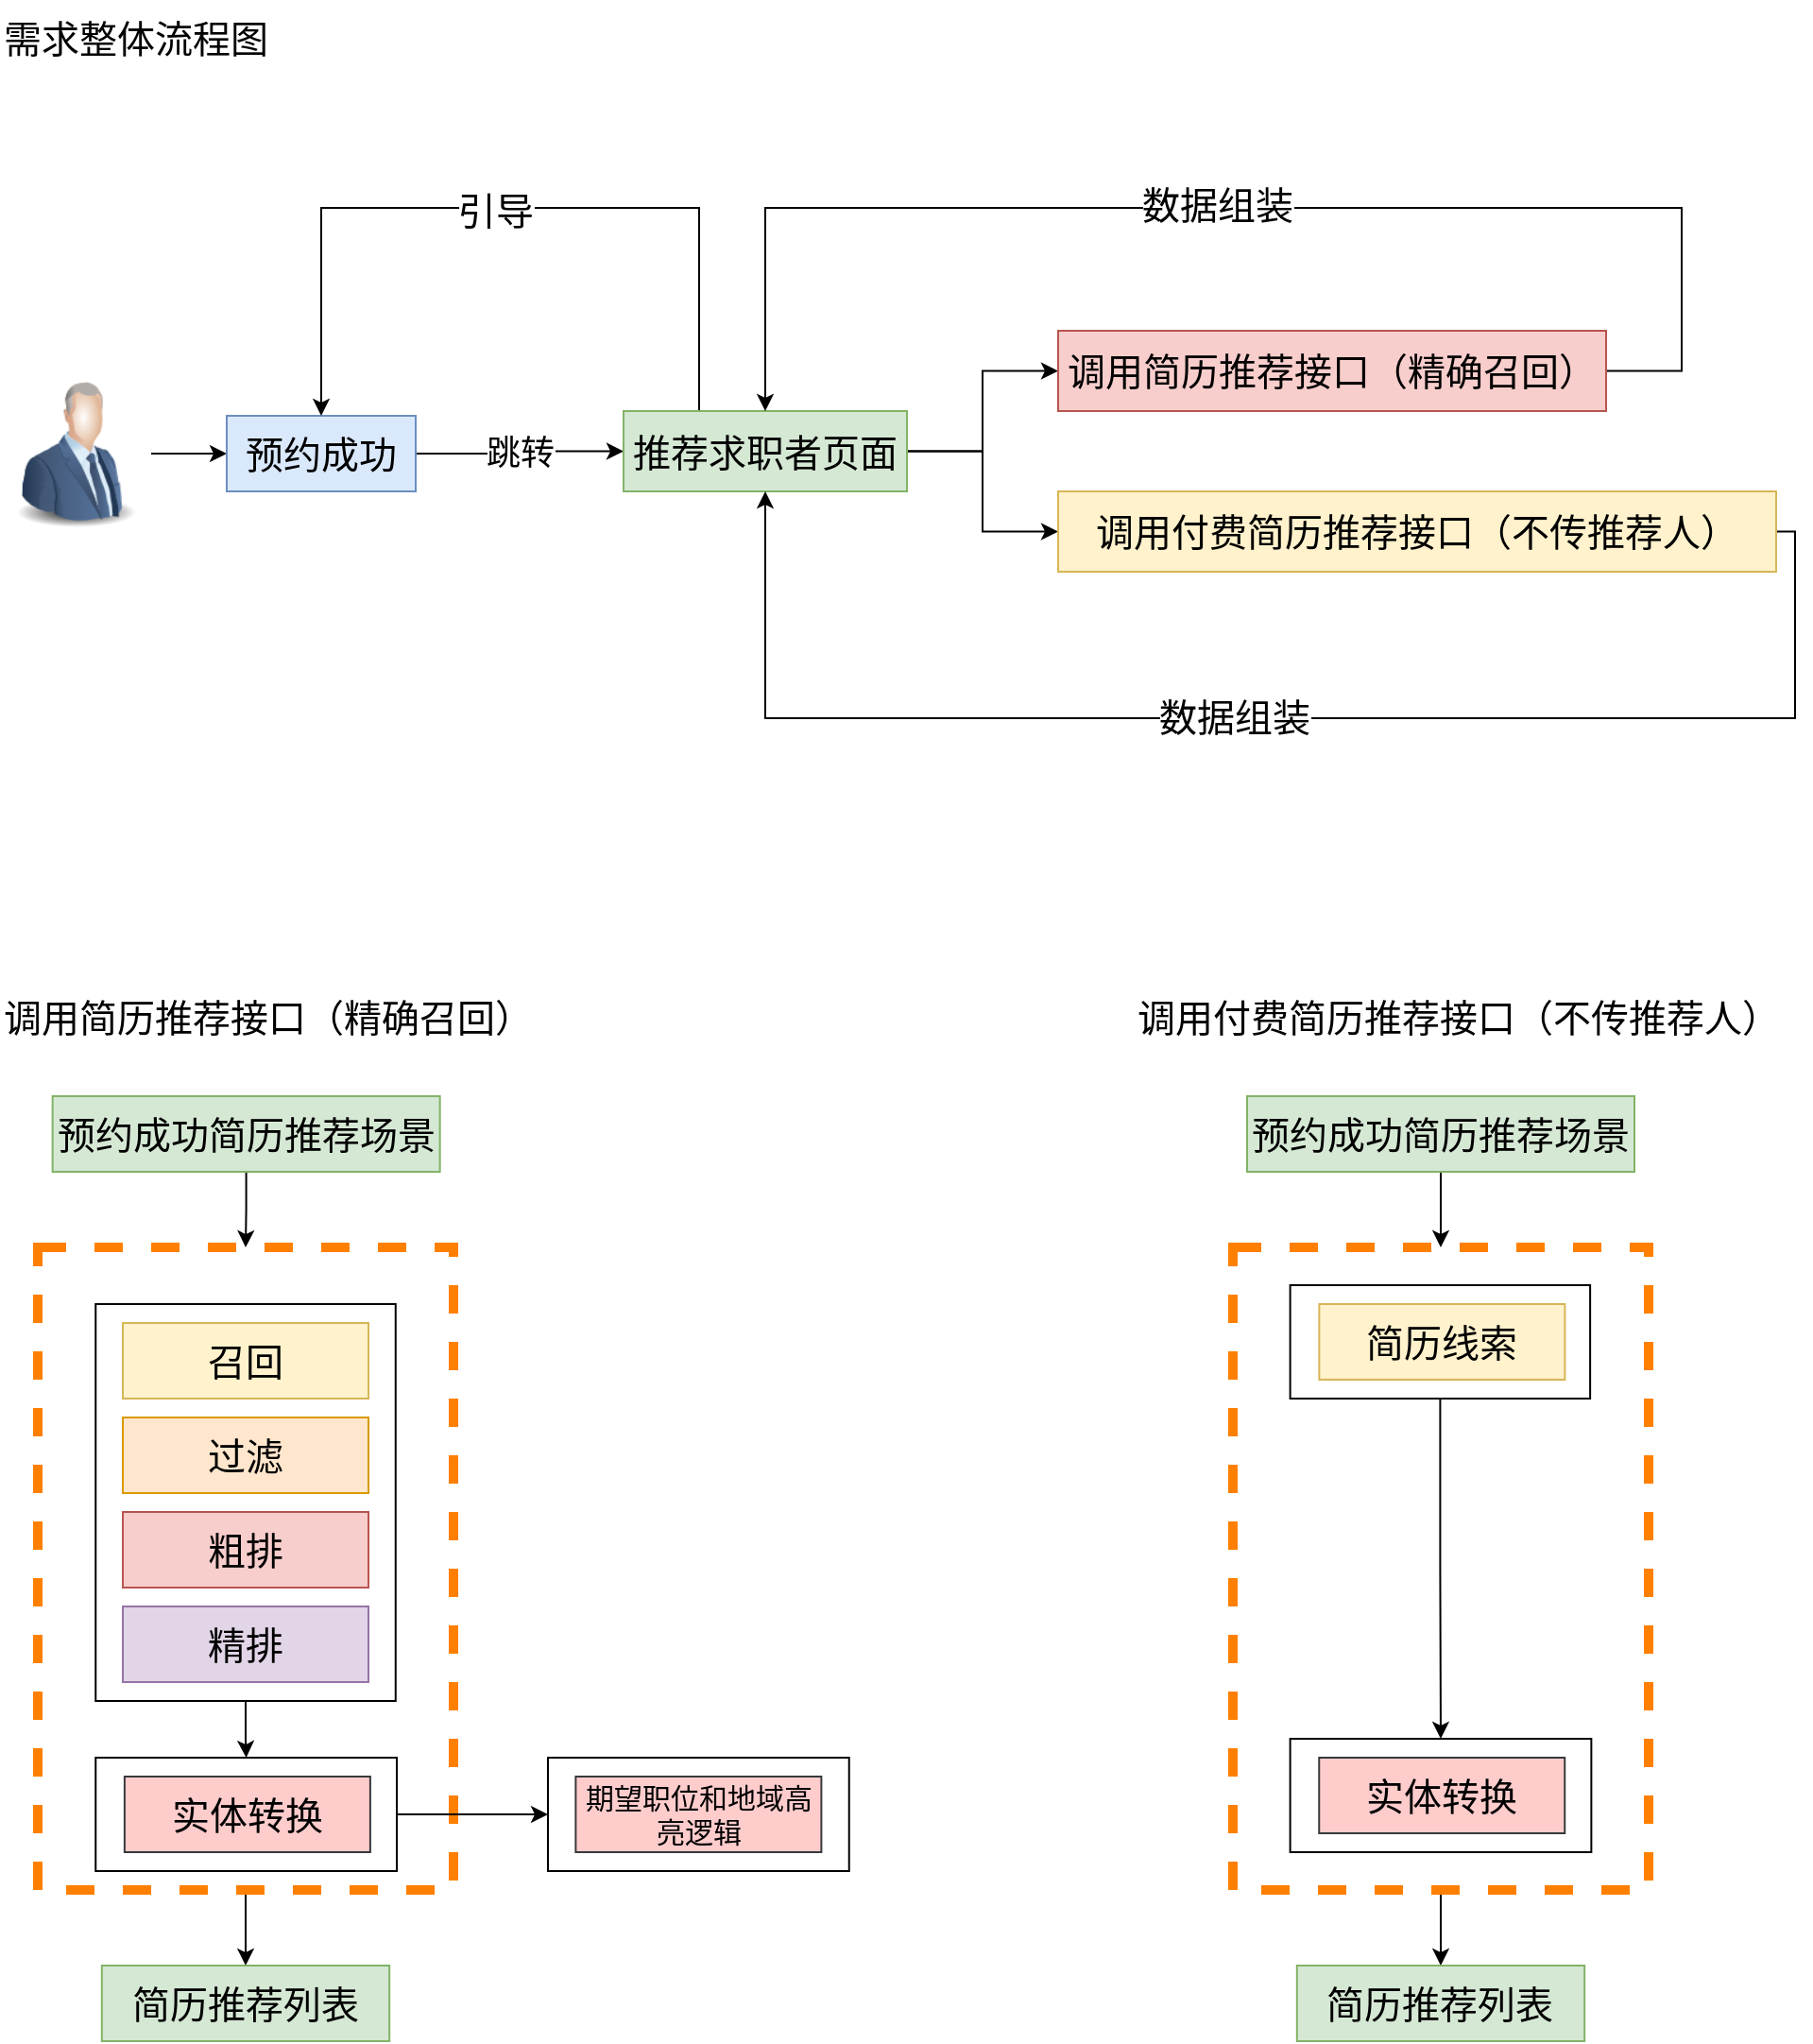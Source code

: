 <mxfile version="24.2.1" type="github">
  <diagram name="第 1 页" id="kUkytzxFKHXI6aaRq8Xd">
    <mxGraphModel dx="1647" dy="1083" grid="1" gridSize="10" guides="1" tooltips="1" connect="1" arrows="1" fold="1" page="0" pageScale="1" pageWidth="827" pageHeight="1169" math="0" shadow="0">
      <root>
        <mxCell id="0" />
        <mxCell id="1" parent="0" />
        <mxCell id="OI-L_ZJMBE-tHtLO6cfq-5" value="" style="edgeStyle=orthogonalEdgeStyle;rounded=0;orthogonalLoop=1;jettySize=auto;html=1;" edge="1" parent="1" source="OI-L_ZJMBE-tHtLO6cfq-1" target="OI-L_ZJMBE-tHtLO6cfq-4">
          <mxGeometry relative="1" as="geometry" />
        </mxCell>
        <mxCell id="OI-L_ZJMBE-tHtLO6cfq-1" value="" style="image;html=1;image=img/lib/clip_art/people/Suit_Man_Blue_128x128.png" vertex="1" parent="1">
          <mxGeometry x="-400" y="-120" width="80" height="80" as="geometry" />
        </mxCell>
        <mxCell id="OI-L_ZJMBE-tHtLO6cfq-7" value="跳转" style="edgeStyle=orthogonalEdgeStyle;rounded=0;orthogonalLoop=1;jettySize=auto;html=1;fontSize=18;" edge="1" parent="1" source="OI-L_ZJMBE-tHtLO6cfq-4" target="OI-L_ZJMBE-tHtLO6cfq-6">
          <mxGeometry relative="1" as="geometry" />
        </mxCell>
        <mxCell id="OI-L_ZJMBE-tHtLO6cfq-4" value="预约成功" style="whiteSpace=wrap;html=1;verticalAlign=middle;labelBackgroundColor=none;align=center;fontSize=20;fillColor=#dae8fc;strokeColor=#6c8ebf;" vertex="1" parent="1">
          <mxGeometry x="-280" y="-100" width="100" height="40" as="geometry" />
        </mxCell>
        <mxCell id="OI-L_ZJMBE-tHtLO6cfq-10" style="edgeStyle=orthogonalEdgeStyle;rounded=0;orthogonalLoop=1;jettySize=auto;html=1;entryX=0;entryY=0.5;entryDx=0;entryDy=0;" edge="1" parent="1" source="OI-L_ZJMBE-tHtLO6cfq-6" target="OI-L_ZJMBE-tHtLO6cfq-8">
          <mxGeometry relative="1" as="geometry" />
        </mxCell>
        <mxCell id="OI-L_ZJMBE-tHtLO6cfq-12" style="edgeStyle=orthogonalEdgeStyle;rounded=0;orthogonalLoop=1;jettySize=auto;html=1;entryX=0;entryY=0.5;entryDx=0;entryDy=0;" edge="1" parent="1" source="OI-L_ZJMBE-tHtLO6cfq-6" target="OI-L_ZJMBE-tHtLO6cfq-11">
          <mxGeometry relative="1" as="geometry" />
        </mxCell>
        <mxCell id="OI-L_ZJMBE-tHtLO6cfq-15" style="edgeStyle=orthogonalEdgeStyle;rounded=0;orthogonalLoop=1;jettySize=auto;html=1;entryX=0.5;entryY=0;entryDx=0;entryDy=0;" edge="1" parent="1" source="OI-L_ZJMBE-tHtLO6cfq-6" target="OI-L_ZJMBE-tHtLO6cfq-4">
          <mxGeometry relative="1" as="geometry">
            <Array as="points">
              <mxPoint x="-30" y="-210" />
              <mxPoint x="-230" y="-210" />
            </Array>
          </mxGeometry>
        </mxCell>
        <mxCell id="OI-L_ZJMBE-tHtLO6cfq-18" value="引导" style="edgeLabel;html=1;align=center;verticalAlign=middle;resizable=0;points=[];fontSize=20;" vertex="1" connectable="0" parent="OI-L_ZJMBE-tHtLO6cfq-15">
          <mxGeometry x="0.032" y="1" relative="1" as="geometry">
            <mxPoint as="offset" />
          </mxGeometry>
        </mxCell>
        <mxCell id="OI-L_ZJMBE-tHtLO6cfq-6" value="推荐求职者页面" style="whiteSpace=wrap;html=1;verticalAlign=middle;labelBackgroundColor=none;align=center;fontSize=20;fillColor=#d5e8d4;strokeColor=#82b366;" vertex="1" parent="1">
          <mxGeometry x="-70" y="-102.5" width="150" height="42.5" as="geometry" />
        </mxCell>
        <mxCell id="OI-L_ZJMBE-tHtLO6cfq-13" style="edgeStyle=orthogonalEdgeStyle;rounded=0;orthogonalLoop=1;jettySize=auto;html=1;entryX=0.5;entryY=0;entryDx=0;entryDy=0;" edge="1" parent="1" source="OI-L_ZJMBE-tHtLO6cfq-8" target="OI-L_ZJMBE-tHtLO6cfq-6">
          <mxGeometry relative="1" as="geometry">
            <Array as="points">
              <mxPoint x="490" y="-124" />
              <mxPoint x="490" y="-210" />
              <mxPoint x="5" y="-210" />
            </Array>
          </mxGeometry>
        </mxCell>
        <mxCell id="OI-L_ZJMBE-tHtLO6cfq-16" value="数据组装" style="edgeLabel;html=1;align=center;verticalAlign=middle;resizable=0;points=[];fontSize=20;" vertex="1" connectable="0" parent="OI-L_ZJMBE-tHtLO6cfq-13">
          <mxGeometry x="0.036" y="-2" relative="1" as="geometry">
            <mxPoint as="offset" />
          </mxGeometry>
        </mxCell>
        <mxCell id="OI-L_ZJMBE-tHtLO6cfq-8" value="调用简历推荐接口（精确召回）" style="whiteSpace=wrap;html=1;verticalAlign=middle;labelBackgroundColor=none;align=center;fontSize=20;fillColor=#f8cecc;strokeColor=#b85450;" vertex="1" parent="1">
          <mxGeometry x="160" y="-145" width="290" height="42.5" as="geometry" />
        </mxCell>
        <mxCell id="OI-L_ZJMBE-tHtLO6cfq-14" style="edgeStyle=orthogonalEdgeStyle;rounded=0;orthogonalLoop=1;jettySize=auto;html=1;entryX=0.5;entryY=1;entryDx=0;entryDy=0;" edge="1" parent="1" source="OI-L_ZJMBE-tHtLO6cfq-11" target="OI-L_ZJMBE-tHtLO6cfq-6">
          <mxGeometry relative="1" as="geometry">
            <Array as="points">
              <mxPoint x="550" y="-39" />
              <mxPoint x="550" y="60" />
              <mxPoint x="5" y="60" />
            </Array>
          </mxGeometry>
        </mxCell>
        <mxCell id="OI-L_ZJMBE-tHtLO6cfq-17" value="数据组装" style="edgeLabel;html=1;align=center;verticalAlign=middle;resizable=0;points=[];fontSize=20;" vertex="1" connectable="0" parent="OI-L_ZJMBE-tHtLO6cfq-14">
          <mxGeometry x="0.049" y="-1" relative="1" as="geometry">
            <mxPoint as="offset" />
          </mxGeometry>
        </mxCell>
        <mxCell id="OI-L_ZJMBE-tHtLO6cfq-11" value="调用付费简历推荐接口（不传推荐人）" style="whiteSpace=wrap;html=1;verticalAlign=middle;labelBackgroundColor=none;align=center;fontSize=20;fillColor=#fff2cc;strokeColor=#d6b656;" vertex="1" parent="1">
          <mxGeometry x="160" y="-60" width="380" height="42.5" as="geometry" />
        </mxCell>
        <mxCell id="OI-L_ZJMBE-tHtLO6cfq-21" value="需求整体流程图" style="text;html=1;align=left;verticalAlign=middle;resizable=0;points=[];autosize=1;strokeColor=none;fillColor=none;fontSize=20;" vertex="1" parent="1">
          <mxGeometry x="-400" y="-320" width="160" height="40" as="geometry" />
        </mxCell>
        <mxCell id="OI-L_ZJMBE-tHtLO6cfq-22" value="&lt;span style=&quot;color: rgb(0, 0, 0); font-family: Helvetica; font-size: 20px; font-style: normal; font-variant-ligatures: normal; font-variant-caps: normal; font-weight: 400; letter-spacing: normal; orphans: 2; text-align: center; text-indent: 0px; text-transform: none; widows: 2; word-spacing: 0px; -webkit-text-stroke-width: 0px; white-space: normal; background-color: rgb(255, 255, 255); text-decoration-thickness: initial; text-decoration-style: initial; text-decoration-color: initial; display: inline !important; float: none;&quot;&gt;调用简历推荐接口（精确召回）&lt;/span&gt;" style="text;whiteSpace=wrap;html=1;" vertex="1" parent="1">
          <mxGeometry x="-400" y="200" width="310" height="40" as="geometry" />
        </mxCell>
        <mxCell id="OI-L_ZJMBE-tHtLO6cfq-23" value="&lt;span style=&quot;color: rgb(0, 0, 0); font-family: Helvetica; font-size: 20px; font-style: normal; font-variant-ligatures: normal; font-variant-caps: normal; font-weight: 400; letter-spacing: normal; orphans: 2; text-align: center; text-indent: 0px; text-transform: none; widows: 2; word-spacing: 0px; -webkit-text-stroke-width: 0px; white-space: normal; background-color: rgb(255, 255, 255); text-decoration-thickness: initial; text-decoration-style: initial; text-decoration-color: initial; display: inline !important; float: none;&quot;&gt;调用付费简历推荐接口（不传推荐人）&lt;/span&gt;" style="text;whiteSpace=wrap;html=1;" vertex="1" parent="1">
          <mxGeometry x="200" y="200" width="350" height="40" as="geometry" />
        </mxCell>
        <mxCell id="OI-L_ZJMBE-tHtLO6cfq-49" style="edgeStyle=orthogonalEdgeStyle;rounded=0;orthogonalLoop=1;jettySize=auto;html=1;entryX=0.5;entryY=0;entryDx=0;entryDy=0;" edge="1" parent="1" source="OI-L_ZJMBE-tHtLO6cfq-24" target="OI-L_ZJMBE-tHtLO6cfq-48">
          <mxGeometry relative="1" as="geometry" />
        </mxCell>
        <mxCell id="OI-L_ZJMBE-tHtLO6cfq-24" value="" style="rounded=0;whiteSpace=wrap;html=1;fontSize=20;dashed=1;strokeWidth=5;strokeColor=#FF8000;" vertex="1" parent="1">
          <mxGeometry x="-380" y="340" width="220" height="340" as="geometry" />
        </mxCell>
        <mxCell id="OI-L_ZJMBE-tHtLO6cfq-45" style="edgeStyle=orthogonalEdgeStyle;rounded=0;orthogonalLoop=1;jettySize=auto;html=1;entryX=0.5;entryY=0;entryDx=0;entryDy=0;" edge="1" parent="1" source="OI-L_ZJMBE-tHtLO6cfq-27" target="OI-L_ZJMBE-tHtLO6cfq-38">
          <mxGeometry relative="1" as="geometry" />
        </mxCell>
        <mxCell id="OI-L_ZJMBE-tHtLO6cfq-27" value="" style="rounded=0;whiteSpace=wrap;html=1;fontSize=20;" vertex="1" parent="1">
          <mxGeometry x="-349.37" y="370" width="158.75" height="210" as="geometry" />
        </mxCell>
        <mxCell id="OI-L_ZJMBE-tHtLO6cfq-28" value="召回" style="rounded=0;whiteSpace=wrap;html=1;fontSize=20;fillColor=#fff2cc;strokeColor=#d6b656;" vertex="1" parent="1">
          <mxGeometry x="-334.99" y="380" width="130" height="40" as="geometry" />
        </mxCell>
        <mxCell id="OI-L_ZJMBE-tHtLO6cfq-29" value="过滤" style="rounded=0;whiteSpace=wrap;html=1;fontSize=20;fillColor=#ffe6cc;strokeColor=#d79b00;" vertex="1" parent="1">
          <mxGeometry x="-334.99" y="430" width="130" height="40" as="geometry" />
        </mxCell>
        <mxCell id="OI-L_ZJMBE-tHtLO6cfq-30" value="粗排" style="rounded=0;whiteSpace=wrap;html=1;fontSize=20;fillColor=#f8cecc;strokeColor=#b85450;" vertex="1" parent="1">
          <mxGeometry x="-334.99" y="480" width="130" height="40" as="geometry" />
        </mxCell>
        <mxCell id="OI-L_ZJMBE-tHtLO6cfq-31" value="精排" style="rounded=0;whiteSpace=wrap;html=1;fontSize=20;fillColor=#e1d5e7;strokeColor=#9673a6;" vertex="1" parent="1">
          <mxGeometry x="-335" y="530" width="130" height="40" as="geometry" />
        </mxCell>
        <mxCell id="OI-L_ZJMBE-tHtLO6cfq-65" value="" style="edgeStyle=orthogonalEdgeStyle;rounded=0;orthogonalLoop=1;jettySize=auto;html=1;" edge="1" parent="1" source="OI-L_ZJMBE-tHtLO6cfq-38" target="OI-L_ZJMBE-tHtLO6cfq-64">
          <mxGeometry relative="1" as="geometry" />
        </mxCell>
        <mxCell id="OI-L_ZJMBE-tHtLO6cfq-38" value="" style="rounded=0;whiteSpace=wrap;html=1;fontSize=20;" vertex="1" parent="1">
          <mxGeometry x="-349.37" y="610" width="159.37" height="60" as="geometry" />
        </mxCell>
        <mxCell id="OI-L_ZJMBE-tHtLO6cfq-39" value="实体转换" style="rounded=0;whiteSpace=wrap;html=1;fontSize=20;fillColor=#ffcccc;strokeColor=#36393d;" vertex="1" parent="1">
          <mxGeometry x="-334.06" y="620" width="130" height="40" as="geometry" />
        </mxCell>
        <mxCell id="OI-L_ZJMBE-tHtLO6cfq-47" style="edgeStyle=orthogonalEdgeStyle;rounded=0;orthogonalLoop=1;jettySize=auto;html=1;" edge="1" parent="1" source="OI-L_ZJMBE-tHtLO6cfq-46" target="OI-L_ZJMBE-tHtLO6cfq-24">
          <mxGeometry relative="1" as="geometry" />
        </mxCell>
        <mxCell id="OI-L_ZJMBE-tHtLO6cfq-46" value="预约成功简历推荐场景" style="rounded=0;whiteSpace=wrap;html=1;fontSize=20;fillColor=#d5e8d4;strokeColor=#82b366;" vertex="1" parent="1">
          <mxGeometry x="-372.18" y="260" width="205" height="40" as="geometry" />
        </mxCell>
        <mxCell id="OI-L_ZJMBE-tHtLO6cfq-48" value="简历推荐列表" style="rounded=0;whiteSpace=wrap;html=1;fontSize=20;fillColor=#d5e8d4;strokeColor=#82b366;" vertex="1" parent="1">
          <mxGeometry x="-346.09" y="720" width="152.18" height="40" as="geometry" />
        </mxCell>
        <mxCell id="OI-L_ZJMBE-tHtLO6cfq-55" style="edgeStyle=orthogonalEdgeStyle;rounded=0;orthogonalLoop=1;jettySize=auto;html=1;entryX=0.5;entryY=0;entryDx=0;entryDy=0;" edge="1" parent="1" source="OI-L_ZJMBE-tHtLO6cfq-50" target="OI-L_ZJMBE-tHtLO6cfq-52">
          <mxGeometry relative="1" as="geometry" />
        </mxCell>
        <mxCell id="OI-L_ZJMBE-tHtLO6cfq-50" value="预约成功简历推荐场景" style="rounded=0;whiteSpace=wrap;html=1;fontSize=20;fillColor=#d5e8d4;strokeColor=#82b366;" vertex="1" parent="1">
          <mxGeometry x="260.0" y="260" width="205" height="40" as="geometry" />
        </mxCell>
        <mxCell id="OI-L_ZJMBE-tHtLO6cfq-54" style="edgeStyle=orthogonalEdgeStyle;rounded=0;orthogonalLoop=1;jettySize=auto;html=1;entryX=0.5;entryY=0;entryDx=0;entryDy=0;" edge="1" parent="1" source="OI-L_ZJMBE-tHtLO6cfq-52" target="OI-L_ZJMBE-tHtLO6cfq-53">
          <mxGeometry relative="1" as="geometry" />
        </mxCell>
        <mxCell id="OI-L_ZJMBE-tHtLO6cfq-52" value="" style="rounded=0;whiteSpace=wrap;html=1;fontSize=20;dashed=1;strokeWidth=5;strokeColor=#FF8000;" vertex="1" parent="1">
          <mxGeometry x="252.5" y="340" width="220" height="340" as="geometry" />
        </mxCell>
        <mxCell id="OI-L_ZJMBE-tHtLO6cfq-53" value="简历推荐列表" style="rounded=0;whiteSpace=wrap;html=1;fontSize=20;fillColor=#d5e8d4;strokeColor=#82b366;" vertex="1" parent="1">
          <mxGeometry x="286.41" y="720" width="152.18" height="40" as="geometry" />
        </mxCell>
        <mxCell id="OI-L_ZJMBE-tHtLO6cfq-56" style="edgeStyle=orthogonalEdgeStyle;rounded=0;orthogonalLoop=1;jettySize=auto;html=1;entryX=0.5;entryY=0;entryDx=0;entryDy=0;" edge="1" parent="1" source="OI-L_ZJMBE-tHtLO6cfq-57" target="OI-L_ZJMBE-tHtLO6cfq-62">
          <mxGeometry relative="1" as="geometry" />
        </mxCell>
        <mxCell id="OI-L_ZJMBE-tHtLO6cfq-57" value="" style="rounded=0;whiteSpace=wrap;html=1;fontSize=20;" vertex="1" parent="1">
          <mxGeometry x="282.81" y="360" width="158.75" height="60" as="geometry" />
        </mxCell>
        <mxCell id="OI-L_ZJMBE-tHtLO6cfq-58" value="简历线索" style="rounded=0;whiteSpace=wrap;html=1;fontSize=20;fillColor=#fff2cc;strokeColor=#d6b656;" vertex="1" parent="1">
          <mxGeometry x="298.19" y="370" width="130" height="40" as="geometry" />
        </mxCell>
        <mxCell id="OI-L_ZJMBE-tHtLO6cfq-62" value="" style="rounded=0;whiteSpace=wrap;html=1;fontSize=20;" vertex="1" parent="1">
          <mxGeometry x="282.81" y="600" width="159.37" height="60" as="geometry" />
        </mxCell>
        <mxCell id="OI-L_ZJMBE-tHtLO6cfq-63" value="实体转换" style="rounded=0;whiteSpace=wrap;html=1;fontSize=20;fillColor=#ffcccc;strokeColor=#36393d;" vertex="1" parent="1">
          <mxGeometry x="298.12" y="610" width="130" height="40" as="geometry" />
        </mxCell>
        <mxCell id="OI-L_ZJMBE-tHtLO6cfq-64" value="" style="rounded=0;whiteSpace=wrap;html=1;fontSize=20;" vertex="1" parent="1">
          <mxGeometry x="-110.0" y="610" width="159.37" height="60" as="geometry" />
        </mxCell>
        <mxCell id="OI-L_ZJMBE-tHtLO6cfq-66" value="期望职位和地域高亮逻辑" style="rounded=0;whiteSpace=wrap;html=1;fontSize=15;fillColor=#ffcccc;strokeColor=#36393d;" vertex="1" parent="1">
          <mxGeometry x="-95.31" y="620" width="130" height="40" as="geometry" />
        </mxCell>
      </root>
    </mxGraphModel>
  </diagram>
</mxfile>
